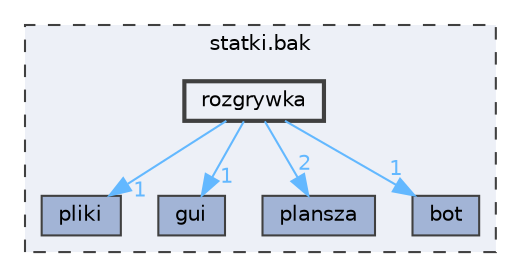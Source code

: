 digraph "statki.bak/rozgrywka"
{
 // LATEX_PDF_SIZE
  bgcolor="transparent";
  edge [fontname=Helvetica,fontsize=10,labelfontname=Helvetica,labelfontsize=10];
  node [fontname=Helvetica,fontsize=10,shape=box,height=0.2,width=0.4];
  compound=true
  subgraph clusterdir_f0e24b85889118eba10333c17e4ebc22 {
    graph [ bgcolor="#edf0f7", pencolor="grey25", label="statki.bak", fontname=Helvetica,fontsize=10 style="filled,dashed", URL="dir_f0e24b85889118eba10333c17e4ebc22.html",tooltip=""]
  dir_88060b3ca3ef1d0e207bd3bf6f604b84 [label="pliki", fillcolor="#a2b4d6", color="grey25", style="filled", URL="dir_88060b3ca3ef1d0e207bd3bf6f604b84.html",tooltip=""];
  dir_bb55f961ee0712700958cf0b0fb8cfad [label="gui", fillcolor="#a2b4d6", color="grey25", style="filled", URL="dir_bb55f961ee0712700958cf0b0fb8cfad.html",tooltip=""];
  dir_dba1219882e5fbadd808006a81d13227 [label="plansza", fillcolor="#a2b4d6", color="grey25", style="filled", URL="dir_dba1219882e5fbadd808006a81d13227.html",tooltip=""];
  dir_e8568bc4d9ff92d7f0fd838f515a199b [label="bot", fillcolor="#a2b4d6", color="grey25", style="filled", URL="dir_e8568bc4d9ff92d7f0fd838f515a199b.html",tooltip=""];
  dir_a34eb1a9fec2555a808e5a32d0f79042 [label="rozgrywka", fillcolor="#edf0f7", color="grey25", style="filled,bold", URL="dir_a34eb1a9fec2555a808e5a32d0f79042.html",tooltip=""];
  }
  dir_a34eb1a9fec2555a808e5a32d0f79042->dir_88060b3ca3ef1d0e207bd3bf6f604b84 [headlabel="1", labeldistance=1.5 headhref="dir_000014_000012.html" href="dir_000014_000012.html" color="steelblue1" fontcolor="steelblue1"];
  dir_a34eb1a9fec2555a808e5a32d0f79042->dir_bb55f961ee0712700958cf0b0fb8cfad [headlabel="1", labeldistance=1.5 headhref="dir_000014_000008.html" href="dir_000014_000008.html" color="steelblue1" fontcolor="steelblue1"];
  dir_a34eb1a9fec2555a808e5a32d0f79042->dir_dba1219882e5fbadd808006a81d13227 [headlabel="2", labeldistance=1.5 headhref="dir_000014_000010.html" href="dir_000014_000010.html" color="steelblue1" fontcolor="steelblue1"];
  dir_a34eb1a9fec2555a808e5a32d0f79042->dir_e8568bc4d9ff92d7f0fd838f515a199b [headlabel="1", labeldistance=1.5 headhref="dir_000014_000001.html" href="dir_000014_000001.html" color="steelblue1" fontcolor="steelblue1"];
}

